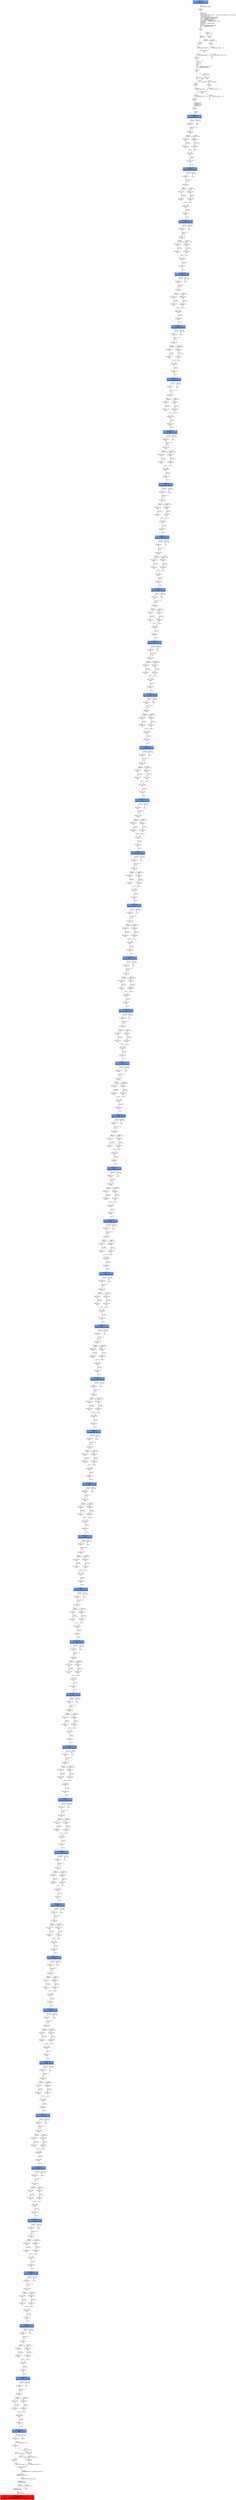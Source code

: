 digraph ARG {
node [style="filled" shape="box" color="white"]
0 [fillcolor="cornflowerblue" label="0 @ N20\nmain entry\nAbstractionState: ABS0: true\n" id="0"]
44 [label="44 @ N61\nmain\n" id="44"]
45 [label="45 @ N24\nmain\n" id="45"]
50 [label="50 @ N26\nmain\n" id="50"]
53 [label="53 @ N28\nmain\n" id="53"]
54 [label="54 @ N29\nmain\n" id="54"]
56 [label="56 @ N35\nmain\n" id="56"]
61 [label="61 @ N38\nmain\n" id="61"]
64 [label="64 @ N39\nmain\n" id="64"]
65 [label="65 @ N40\nmain\n" id="65"]
67 [label="67 @ N43\nmain\n" id="67"]
29285 [fillcolor="cornflowerblue" label="29285 @ N44\nmain\nAbstractionState: ABS1983\n" id="29285"]
29286 [label="29286 @ N45\nmain\n" id="29286"]
29305 [label="29305 @ N48\nmain\n" id="29305"]
29307 [label="29307 @ N50\nmain\n" id="29307"]
29308 [label="29308 @ N52\nmain\n" id="29308"]
29312 [label="29312 @ N49\nmain\n" id="29312"]
29313 [label="29313 @ N54\nmain\n" id="29313"]
29315 [fillcolor="cornflowerblue" label="29315 @ N44\nmain\nAbstractionState: ABS1985\n" id="29315"]
29316 [label="29316 @ N45\nmain\n" id="29316"]
29335 [label="29335 @ N48\nmain\n" id="29335"]
29337 [label="29337 @ N50\nmain\n" id="29337"]
29338 [label="29338 @ N52\nmain\n" id="29338"]
29342 [label="29342 @ N49\nmain\n" id="29342"]
29343 [label="29343 @ N54\nmain\n" id="29343"]
29345 [fillcolor="cornflowerblue" label="29345 @ N44\nmain\nAbstractionState: ABS1987\n" id="29345"]
29346 [label="29346 @ N45\nmain\n" id="29346"]
29365 [label="29365 @ N48\nmain\n" id="29365"]
29367 [label="29367 @ N50\nmain\n" id="29367"]
29368 [label="29368 @ N52\nmain\n" id="29368"]
29372 [label="29372 @ N49\nmain\n" id="29372"]
29373 [label="29373 @ N54\nmain\n" id="29373"]
29375 [fillcolor="cornflowerblue" label="29375 @ N44\nmain\nAbstractionState: ABS1989\n" id="29375"]
29376 [label="29376 @ N45\nmain\n" id="29376"]
29395 [label="29395 @ N48\nmain\n" id="29395"]
29397 [label="29397 @ N50\nmain\n" id="29397"]
29398 [label="29398 @ N52\nmain\n" id="29398"]
29402 [label="29402 @ N49\nmain\n" id="29402"]
29403 [label="29403 @ N54\nmain\n" id="29403"]
29405 [fillcolor="cornflowerblue" label="29405 @ N44\nmain\nAbstractionState: ABS1991\n" id="29405"]
29406 [label="29406 @ N45\nmain\n" id="29406"]
29425 [label="29425 @ N48\nmain\n" id="29425"]
29427 [label="29427 @ N50\nmain\n" id="29427"]
29428 [label="29428 @ N52\nmain\n" id="29428"]
29432 [label="29432 @ N49\nmain\n" id="29432"]
29433 [label="29433 @ N54\nmain\n" id="29433"]
29435 [fillcolor="cornflowerblue" label="29435 @ N44\nmain\nAbstractionState: ABS1993\n" id="29435"]
29436 [label="29436 @ N45\nmain\n" id="29436"]
29455 [label="29455 @ N48\nmain\n" id="29455"]
29457 [label="29457 @ N50\nmain\n" id="29457"]
29458 [label="29458 @ N52\nmain\n" id="29458"]
29462 [label="29462 @ N49\nmain\n" id="29462"]
29463 [label="29463 @ N54\nmain\n" id="29463"]
29465 [fillcolor="cornflowerblue" label="29465 @ N44\nmain\nAbstractionState: ABS1995\n" id="29465"]
29466 [label="29466 @ N45\nmain\n" id="29466"]
29485 [label="29485 @ N48\nmain\n" id="29485"]
29487 [label="29487 @ N50\nmain\n" id="29487"]
29488 [label="29488 @ N52\nmain\n" id="29488"]
29492 [label="29492 @ N49\nmain\n" id="29492"]
29493 [label="29493 @ N54\nmain\n" id="29493"]
29495 [fillcolor="cornflowerblue" label="29495 @ N44\nmain\nAbstractionState: ABS1997\n" id="29495"]
29496 [label="29496 @ N45\nmain\n" id="29496"]
29515 [label="29515 @ N48\nmain\n" id="29515"]
29517 [label="29517 @ N50\nmain\n" id="29517"]
29518 [label="29518 @ N52\nmain\n" id="29518"]
29522 [label="29522 @ N49\nmain\n" id="29522"]
29523 [label="29523 @ N54\nmain\n" id="29523"]
29525 [fillcolor="cornflowerblue" label="29525 @ N44\nmain\nAbstractionState: ABS1999\n" id="29525"]
29526 [label="29526 @ N45\nmain\n" id="29526"]
29545 [label="29545 @ N48\nmain\n" id="29545"]
29547 [label="29547 @ N50\nmain\n" id="29547"]
29548 [label="29548 @ N52\nmain\n" id="29548"]
29552 [label="29552 @ N49\nmain\n" id="29552"]
29553 [label="29553 @ N54\nmain\n" id="29553"]
29555 [fillcolor="cornflowerblue" label="29555 @ N44\nmain\nAbstractionState: ABS2001\n" id="29555"]
29556 [label="29556 @ N45\nmain\n" id="29556"]
29575 [label="29575 @ N48\nmain\n" id="29575"]
29577 [label="29577 @ N50\nmain\n" id="29577"]
29578 [label="29578 @ N52\nmain\n" id="29578"]
29582 [label="29582 @ N49\nmain\n" id="29582"]
29583 [label="29583 @ N54\nmain\n" id="29583"]
29585 [fillcolor="cornflowerblue" label="29585 @ N44\nmain\nAbstractionState: ABS2003\n" id="29585"]
29586 [label="29586 @ N45\nmain\n" id="29586"]
29605 [label="29605 @ N48\nmain\n" id="29605"]
29607 [label="29607 @ N50\nmain\n" id="29607"]
29608 [label="29608 @ N52\nmain\n" id="29608"]
29612 [label="29612 @ N49\nmain\n" id="29612"]
29613 [label="29613 @ N54\nmain\n" id="29613"]
29615 [fillcolor="cornflowerblue" label="29615 @ N44\nmain\nAbstractionState: ABS2005\n" id="29615"]
29616 [label="29616 @ N45\nmain\n" id="29616"]
29635 [label="29635 @ N48\nmain\n" id="29635"]
29637 [label="29637 @ N50\nmain\n" id="29637"]
29638 [label="29638 @ N52\nmain\n" id="29638"]
29642 [label="29642 @ N49\nmain\n" id="29642"]
29643 [label="29643 @ N54\nmain\n" id="29643"]
29645 [fillcolor="cornflowerblue" label="29645 @ N44\nmain\nAbstractionState: ABS2007\n" id="29645"]
29646 [label="29646 @ N45\nmain\n" id="29646"]
29665 [label="29665 @ N48\nmain\n" id="29665"]
29667 [label="29667 @ N50\nmain\n" id="29667"]
29668 [label="29668 @ N52\nmain\n" id="29668"]
29672 [label="29672 @ N49\nmain\n" id="29672"]
29673 [label="29673 @ N54\nmain\n" id="29673"]
29675 [fillcolor="cornflowerblue" label="29675 @ N44\nmain\nAbstractionState: ABS2009\n" id="29675"]
29676 [label="29676 @ N45\nmain\n" id="29676"]
29695 [label="29695 @ N48\nmain\n" id="29695"]
29697 [label="29697 @ N50\nmain\n" id="29697"]
29698 [label="29698 @ N52\nmain\n" id="29698"]
29702 [label="29702 @ N49\nmain\n" id="29702"]
29703 [label="29703 @ N54\nmain\n" id="29703"]
29705 [fillcolor="cornflowerblue" label="29705 @ N44\nmain\nAbstractionState: ABS2011\n" id="29705"]
29706 [label="29706 @ N45\nmain\n" id="29706"]
29725 [label="29725 @ N48\nmain\n" id="29725"]
29727 [label="29727 @ N50\nmain\n" id="29727"]
29728 [label="29728 @ N52\nmain\n" id="29728"]
29732 [label="29732 @ N49\nmain\n" id="29732"]
29733 [label="29733 @ N54\nmain\n" id="29733"]
29735 [fillcolor="cornflowerblue" label="29735 @ N44\nmain\nAbstractionState: ABS2013\n" id="29735"]
29736 [label="29736 @ N45\nmain\n" id="29736"]
29755 [label="29755 @ N48\nmain\n" id="29755"]
29757 [label="29757 @ N50\nmain\n" id="29757"]
29758 [label="29758 @ N52\nmain\n" id="29758"]
29762 [label="29762 @ N49\nmain\n" id="29762"]
29763 [label="29763 @ N54\nmain\n" id="29763"]
29765 [fillcolor="cornflowerblue" label="29765 @ N44\nmain\nAbstractionState: ABS2015\n" id="29765"]
29766 [label="29766 @ N45\nmain\n" id="29766"]
29785 [label="29785 @ N48\nmain\n" id="29785"]
29787 [label="29787 @ N50\nmain\n" id="29787"]
29788 [label="29788 @ N52\nmain\n" id="29788"]
29792 [label="29792 @ N49\nmain\n" id="29792"]
29793 [label="29793 @ N54\nmain\n" id="29793"]
29795 [fillcolor="cornflowerblue" label="29795 @ N44\nmain\nAbstractionState: ABS2017\n" id="29795"]
29796 [label="29796 @ N45\nmain\n" id="29796"]
29815 [label="29815 @ N48\nmain\n" id="29815"]
29817 [label="29817 @ N50\nmain\n" id="29817"]
29818 [label="29818 @ N52\nmain\n" id="29818"]
29822 [label="29822 @ N49\nmain\n" id="29822"]
29823 [label="29823 @ N54\nmain\n" id="29823"]
29825 [fillcolor="cornflowerblue" label="29825 @ N44\nmain\nAbstractionState: ABS2019\n" id="29825"]
29826 [label="29826 @ N45\nmain\n" id="29826"]
29845 [label="29845 @ N48\nmain\n" id="29845"]
29847 [label="29847 @ N50\nmain\n" id="29847"]
29848 [label="29848 @ N52\nmain\n" id="29848"]
29852 [label="29852 @ N49\nmain\n" id="29852"]
29853 [label="29853 @ N54\nmain\n" id="29853"]
29855 [fillcolor="cornflowerblue" label="29855 @ N44\nmain\nAbstractionState: ABS2021\n" id="29855"]
29856 [label="29856 @ N45\nmain\n" id="29856"]
29875 [label="29875 @ N48\nmain\n" id="29875"]
29877 [label="29877 @ N50\nmain\n" id="29877"]
29878 [label="29878 @ N52\nmain\n" id="29878"]
29882 [label="29882 @ N49\nmain\n" id="29882"]
29883 [label="29883 @ N54\nmain\n" id="29883"]
29885 [fillcolor="cornflowerblue" label="29885 @ N44\nmain\nAbstractionState: ABS2023\n" id="29885"]
29886 [label="29886 @ N45\nmain\n" id="29886"]
29905 [label="29905 @ N48\nmain\n" id="29905"]
29907 [label="29907 @ N50\nmain\n" id="29907"]
29908 [label="29908 @ N52\nmain\n" id="29908"]
29912 [label="29912 @ N49\nmain\n" id="29912"]
29913 [label="29913 @ N54\nmain\n" id="29913"]
29915 [fillcolor="cornflowerblue" label="29915 @ N44\nmain\nAbstractionState: ABS2025\n" id="29915"]
29916 [label="29916 @ N45\nmain\n" id="29916"]
29935 [label="29935 @ N48\nmain\n" id="29935"]
29937 [label="29937 @ N50\nmain\n" id="29937"]
29938 [label="29938 @ N52\nmain\n" id="29938"]
29942 [label="29942 @ N49\nmain\n" id="29942"]
29943 [label="29943 @ N54\nmain\n" id="29943"]
29945 [fillcolor="cornflowerblue" label="29945 @ N44\nmain\nAbstractionState: ABS2027\n" id="29945"]
29946 [label="29946 @ N45\nmain\n" id="29946"]
29965 [label="29965 @ N48\nmain\n" id="29965"]
29967 [label="29967 @ N50\nmain\n" id="29967"]
29968 [label="29968 @ N52\nmain\n" id="29968"]
29972 [label="29972 @ N49\nmain\n" id="29972"]
29973 [label="29973 @ N54\nmain\n" id="29973"]
29975 [fillcolor="cornflowerblue" label="29975 @ N44\nmain\nAbstractionState: ABS2029\n" id="29975"]
29976 [label="29976 @ N45\nmain\n" id="29976"]
29995 [label="29995 @ N48\nmain\n" id="29995"]
29997 [label="29997 @ N50\nmain\n" id="29997"]
29998 [label="29998 @ N52\nmain\n" id="29998"]
30002 [label="30002 @ N49\nmain\n" id="30002"]
30003 [label="30003 @ N54\nmain\n" id="30003"]
30005 [fillcolor="cornflowerblue" label="30005 @ N44\nmain\nAbstractionState: ABS2031\n" id="30005"]
30006 [label="30006 @ N45\nmain\n" id="30006"]
30025 [label="30025 @ N48\nmain\n" id="30025"]
30027 [label="30027 @ N50\nmain\n" id="30027"]
30028 [label="30028 @ N52\nmain\n" id="30028"]
30032 [label="30032 @ N49\nmain\n" id="30032"]
30033 [label="30033 @ N54\nmain\n" id="30033"]
30035 [fillcolor="cornflowerblue" label="30035 @ N44\nmain\nAbstractionState: ABS2033\n" id="30035"]
30036 [label="30036 @ N45\nmain\n" id="30036"]
30055 [label="30055 @ N48\nmain\n" id="30055"]
30057 [label="30057 @ N50\nmain\n" id="30057"]
30058 [label="30058 @ N52\nmain\n" id="30058"]
30062 [label="30062 @ N49\nmain\n" id="30062"]
30063 [label="30063 @ N54\nmain\n" id="30063"]
30065 [fillcolor="cornflowerblue" label="30065 @ N44\nmain\nAbstractionState: ABS2035\n" id="30065"]
30066 [label="30066 @ N45\nmain\n" id="30066"]
30085 [label="30085 @ N48\nmain\n" id="30085"]
30087 [label="30087 @ N50\nmain\n" id="30087"]
30088 [label="30088 @ N52\nmain\n" id="30088"]
30092 [label="30092 @ N49\nmain\n" id="30092"]
30093 [label="30093 @ N54\nmain\n" id="30093"]
30095 [fillcolor="cornflowerblue" label="30095 @ N44\nmain\nAbstractionState: ABS2037\n" id="30095"]
30096 [label="30096 @ N45\nmain\n" id="30096"]
30115 [label="30115 @ N48\nmain\n" id="30115"]
30117 [label="30117 @ N50\nmain\n" id="30117"]
30118 [label="30118 @ N52\nmain\n" id="30118"]
30122 [label="30122 @ N49\nmain\n" id="30122"]
30123 [label="30123 @ N54\nmain\n" id="30123"]
30125 [fillcolor="cornflowerblue" label="30125 @ N44\nmain\nAbstractionState: ABS2039\n" id="30125"]
30126 [label="30126 @ N45\nmain\n" id="30126"]
30145 [label="30145 @ N48\nmain\n" id="30145"]
30147 [label="30147 @ N50\nmain\n" id="30147"]
30148 [label="30148 @ N52\nmain\n" id="30148"]
30152 [label="30152 @ N49\nmain\n" id="30152"]
30153 [label="30153 @ N54\nmain\n" id="30153"]
30155 [fillcolor="cornflowerblue" label="30155 @ N44\nmain\nAbstractionState: ABS2041\n" id="30155"]
30156 [label="30156 @ N45\nmain\n" id="30156"]
30175 [label="30175 @ N48\nmain\n" id="30175"]
30177 [label="30177 @ N50\nmain\n" id="30177"]
30178 [label="30178 @ N52\nmain\n" id="30178"]
30182 [label="30182 @ N49\nmain\n" id="30182"]
30183 [label="30183 @ N54\nmain\n" id="30183"]
30185 [fillcolor="cornflowerblue" label="30185 @ N44\nmain\nAbstractionState: ABS2043\n" id="30185"]
30186 [label="30186 @ N45\nmain\n" id="30186"]
30205 [label="30205 @ N48\nmain\n" id="30205"]
30207 [label="30207 @ N50\nmain\n" id="30207"]
30208 [label="30208 @ N52\nmain\n" id="30208"]
30212 [label="30212 @ N49\nmain\n" id="30212"]
30213 [label="30213 @ N54\nmain\n" id="30213"]
30215 [fillcolor="cornflowerblue" label="30215 @ N44\nmain\nAbstractionState: ABS2045\n" id="30215"]
30216 [label="30216 @ N45\nmain\n" id="30216"]
30235 [label="30235 @ N48\nmain\n" id="30235"]
30237 [label="30237 @ N50\nmain\n" id="30237"]
30238 [label="30238 @ N52\nmain\n" id="30238"]
30242 [label="30242 @ N49\nmain\n" id="30242"]
30243 [label="30243 @ N54\nmain\n" id="30243"]
30245 [fillcolor="cornflowerblue" label="30245 @ N44\nmain\nAbstractionState: ABS2047\n" id="30245"]
30246 [label="30246 @ N45\nmain\n" id="30246"]
30265 [label="30265 @ N48\nmain\n" id="30265"]
30267 [label="30267 @ N50\nmain\n" id="30267"]
30268 [label="30268 @ N52\nmain\n" id="30268"]
30272 [label="30272 @ N49\nmain\n" id="30272"]
30273 [label="30273 @ N54\nmain\n" id="30273"]
30275 [fillcolor="cornflowerblue" label="30275 @ N44\nmain\nAbstractionState: ABS2049\n" id="30275"]
30276 [label="30276 @ N45\nmain\n" id="30276"]
30295 [label="30295 @ N48\nmain\n" id="30295"]
30297 [label="30297 @ N50\nmain\n" id="30297"]
30298 [label="30298 @ N52\nmain\n" id="30298"]
30302 [label="30302 @ N49\nmain\n" id="30302"]
30303 [label="30303 @ N54\nmain\n" id="30303"]
30305 [fillcolor="cornflowerblue" label="30305 @ N44\nmain\nAbstractionState: ABS2051\n" id="30305"]
30306 [label="30306 @ N45\nmain\n" id="30306"]
30325 [label="30325 @ N48\nmain\n" id="30325"]
30327 [label="30327 @ N50\nmain\n" id="30327"]
30328 [label="30328 @ N52\nmain\n" id="30328"]
30332 [label="30332 @ N49\nmain\n" id="30332"]
30333 [label="30333 @ N54\nmain\n" id="30333"]
30335 [fillcolor="cornflowerblue" label="30335 @ N44\nmain\nAbstractionState: ABS2053\n" id="30335"]
30336 [label="30336 @ N45\nmain\n" id="30336"]
30355 [label="30355 @ N48\nmain\n" id="30355"]
30357 [label="30357 @ N50\nmain\n" id="30357"]
30358 [label="30358 @ N52\nmain\n" id="30358"]
30362 [label="30362 @ N49\nmain\n" id="30362"]
30363 [label="30363 @ N54\nmain\n" id="30363"]
30365 [fillcolor="cornflowerblue" label="30365 @ N44\nmain\nAbstractionState: ABS2055\n" id="30365"]
30366 [label="30366 @ N45\nmain\n" id="30366"]
30385 [label="30385 @ N48\nmain\n" id="30385"]
30387 [label="30387 @ N50\nmain\n" id="30387"]
30388 [label="30388 @ N52\nmain\n" id="30388"]
30392 [label="30392 @ N49\nmain\n" id="30392"]
30393 [label="30393 @ N54\nmain\n" id="30393"]
30395 [fillcolor="cornflowerblue" label="30395 @ N44\nmain\nAbstractionState: ABS2057\n" id="30395"]
30396 [label="30396 @ N45\nmain\n" id="30396"]
30415 [label="30415 @ N48\nmain\n" id="30415"]
30417 [label="30417 @ N50\nmain\n" id="30417"]
30418 [label="30418 @ N52\nmain\n" id="30418"]
30422 [label="30422 @ N49\nmain\n" id="30422"]
30423 [label="30423 @ N54\nmain\n" id="30423"]
30425 [fillcolor="cornflowerblue" label="30425 @ N44\nmain\nAbstractionState: ABS2059\n" id="30425"]
30426 [label="30426 @ N45\nmain\n" id="30426"]
30445 [label="30445 @ N48\nmain\n" id="30445"]
30447 [label="30447 @ N50\nmain\n" id="30447"]
30448 [label="30448 @ N52\nmain\n" id="30448"]
30452 [label="30452 @ N49\nmain\n" id="30452"]
30453 [label="30453 @ N54\nmain\n" id="30453"]
30455 [fillcolor="cornflowerblue" label="30455 @ N44\nmain\nAbstractionState: ABS2061\n" id="30455"]
30456 [label="30456 @ N45\nmain\n" id="30456"]
30475 [label="30475 @ N48\nmain\n" id="30475"]
30477 [label="30477 @ N50\nmain\n" id="30477"]
30478 [label="30478 @ N52\nmain\n" id="30478"]
30482 [label="30482 @ N49\nmain\n" id="30482"]
30483 [label="30483 @ N54\nmain\n" id="30483"]
30485 [fillcolor="cornflowerblue" label="30485 @ N44\nmain\nAbstractionState: ABS2063\n" id="30485"]
30486 [label="30486 @ N45\nmain\n" id="30486"]
30505 [label="30505 @ N48\nmain\n" id="30505"]
30507 [label="30507 @ N50\nmain\n" id="30507"]
30508 [label="30508 @ N52\nmain\n" id="30508"]
30512 [label="30512 @ N49\nmain\n" id="30512"]
30513 [label="30513 @ N54\nmain\n" id="30513"]
30515 [fillcolor="cornflowerblue" label="30515 @ N44\nmain\nAbstractionState: ABS2065\n" id="30515"]
30516 [label="30516 @ N45\nmain\n" id="30516"]
30535 [label="30535 @ N48\nmain\n" id="30535"]
30537 [label="30537 @ N50\nmain\n" id="30537"]
30538 [label="30538 @ N52\nmain\n" id="30538"]
30542 [label="30542 @ N49\nmain\n" id="30542"]
30543 [label="30543 @ N54\nmain\n" id="30543"]
30545 [fillcolor="cornflowerblue" label="30545 @ N44\nmain\nAbstractionState: ABS2067\n" id="30545"]
30546 [label="30546 @ N45\nmain\n" id="30546"]
30565 [label="30565 @ N48\nmain\n" id="30565"]
30567 [label="30567 @ N50\nmain\n" id="30567"]
30568 [label="30568 @ N52\nmain\n" id="30568"]
30572 [label="30572 @ N49\nmain\n" id="30572"]
30573 [label="30573 @ N54\nmain\n" id="30573"]
30575 [fillcolor="cornflowerblue" label="30575 @ N44\nmain\nAbstractionState: ABS2069\n" id="30575"]
30576 [label="30576 @ N45\nmain\n" id="30576"]
30595 [label="30595 @ N48\nmain\n" id="30595"]
30597 [label="30597 @ N50\nmain\n" id="30597"]
30598 [label="30598 @ N52\nmain\n" id="30598"]
30602 [label="30602 @ N49\nmain\n" id="30602"]
30603 [label="30603 @ N54\nmain\n" id="30603"]
30605 [fillcolor="cornflowerblue" label="30605 @ N44\nmain\nAbstractionState: ABS2071\n" id="30605"]
30607 [label="30607 @ N46\nmain\n" id="30607"]
30608 [label="30608 @ N55\nmain\n" id="30608"]
30613 [label="30613 @ N58\nmain\n" id="30613"]
30616 [label="30616 @ N59\nmain\n" id="30616"]
30617 [label="30617 @ N11\n__VERIFIER_assert entry\n" id="30617"]
30618 [label="30618 @ N12\n__VERIFIER_assert\n" id="30618"]
30619 [label="30619 @ N14\n__VERIFIER_assert\n" id="30619"]
30622 [fillcolor="red" label="30622 @ N15\n__VERIFIER_assert\nAbstractionState: ABS2072\n AutomatonState: ErrorLabelAutomaton: _predefinedState_ERROR\n" id="30622"]
30609 [label="30609 @ N56\nmain\n" id="30609"]
30611 [label="30611 @ N57\nmain\n" id="30611"]
30596 [label="30596 @ N51\nmain\n" id="30596"]
30600 [label="30600 @ N53\nmain\n" id="30600"]
30566 [label="30566 @ N51\nmain\n" id="30566"]
30570 [label="30570 @ N53\nmain\n" id="30570"]
30536 [label="30536 @ N51\nmain\n" id="30536"]
30540 [label="30540 @ N53\nmain\n" id="30540"]
30506 [label="30506 @ N51\nmain\n" id="30506"]
30510 [label="30510 @ N53\nmain\n" id="30510"]
30476 [label="30476 @ N51\nmain\n" id="30476"]
30480 [label="30480 @ N53\nmain\n" id="30480"]
30446 [label="30446 @ N51\nmain\n" id="30446"]
30450 [label="30450 @ N53\nmain\n" id="30450"]
30416 [label="30416 @ N51\nmain\n" id="30416"]
30420 [label="30420 @ N53\nmain\n" id="30420"]
30386 [label="30386 @ N51\nmain\n" id="30386"]
30390 [label="30390 @ N53\nmain\n" id="30390"]
30356 [label="30356 @ N51\nmain\n" id="30356"]
30360 [label="30360 @ N53\nmain\n" id="30360"]
30326 [label="30326 @ N51\nmain\n" id="30326"]
30330 [label="30330 @ N53\nmain\n" id="30330"]
30296 [label="30296 @ N51\nmain\n" id="30296"]
30300 [label="30300 @ N53\nmain\n" id="30300"]
30266 [label="30266 @ N51\nmain\n" id="30266"]
30270 [label="30270 @ N53\nmain\n" id="30270"]
30236 [label="30236 @ N51\nmain\n" id="30236"]
30240 [label="30240 @ N53\nmain\n" id="30240"]
30206 [label="30206 @ N51\nmain\n" id="30206"]
30210 [label="30210 @ N53\nmain\n" id="30210"]
30176 [label="30176 @ N51\nmain\n" id="30176"]
30180 [label="30180 @ N53\nmain\n" id="30180"]
30146 [label="30146 @ N51\nmain\n" id="30146"]
30150 [label="30150 @ N53\nmain\n" id="30150"]
30116 [label="30116 @ N51\nmain\n" id="30116"]
30120 [label="30120 @ N53\nmain\n" id="30120"]
30086 [label="30086 @ N51\nmain\n" id="30086"]
30090 [label="30090 @ N53\nmain\n" id="30090"]
30056 [label="30056 @ N51\nmain\n" id="30056"]
30060 [label="30060 @ N53\nmain\n" id="30060"]
30026 [label="30026 @ N51\nmain\n" id="30026"]
30030 [label="30030 @ N53\nmain\n" id="30030"]
29996 [label="29996 @ N51\nmain\n" id="29996"]
30000 [label="30000 @ N53\nmain\n" id="30000"]
29966 [label="29966 @ N51\nmain\n" id="29966"]
29970 [label="29970 @ N53\nmain\n" id="29970"]
29936 [label="29936 @ N51\nmain\n" id="29936"]
29940 [label="29940 @ N53\nmain\n" id="29940"]
29906 [label="29906 @ N51\nmain\n" id="29906"]
29910 [label="29910 @ N53\nmain\n" id="29910"]
29876 [label="29876 @ N51\nmain\n" id="29876"]
29880 [label="29880 @ N53\nmain\n" id="29880"]
29846 [label="29846 @ N51\nmain\n" id="29846"]
29850 [label="29850 @ N53\nmain\n" id="29850"]
29816 [label="29816 @ N51\nmain\n" id="29816"]
29820 [label="29820 @ N53\nmain\n" id="29820"]
29786 [label="29786 @ N51\nmain\n" id="29786"]
29790 [label="29790 @ N53\nmain\n" id="29790"]
29756 [label="29756 @ N51\nmain\n" id="29756"]
29760 [label="29760 @ N53\nmain\n" id="29760"]
29726 [label="29726 @ N51\nmain\n" id="29726"]
29730 [label="29730 @ N53\nmain\n" id="29730"]
29696 [label="29696 @ N51\nmain\n" id="29696"]
29700 [label="29700 @ N53\nmain\n" id="29700"]
29666 [label="29666 @ N51\nmain\n" id="29666"]
29670 [label="29670 @ N53\nmain\n" id="29670"]
29636 [label="29636 @ N51\nmain\n" id="29636"]
29640 [label="29640 @ N53\nmain\n" id="29640"]
29606 [label="29606 @ N51\nmain\n" id="29606"]
29610 [label="29610 @ N53\nmain\n" id="29610"]
29576 [label="29576 @ N51\nmain\n" id="29576"]
29580 [label="29580 @ N53\nmain\n" id="29580"]
29546 [label="29546 @ N51\nmain\n" id="29546"]
29550 [label="29550 @ N53\nmain\n" id="29550"]
29516 [label="29516 @ N51\nmain\n" id="29516"]
29520 [label="29520 @ N53\nmain\n" id="29520"]
29486 [label="29486 @ N51\nmain\n" id="29486"]
29490 [label="29490 @ N53\nmain\n" id="29490"]
29456 [label="29456 @ N51\nmain\n" id="29456"]
29460 [label="29460 @ N53\nmain\n" id="29460"]
29426 [label="29426 @ N51\nmain\n" id="29426"]
29430 [label="29430 @ N53\nmain\n" id="29430"]
29396 [label="29396 @ N51\nmain\n" id="29396"]
29400 [label="29400 @ N53\nmain\n" id="29400"]
29366 [label="29366 @ N51\nmain\n" id="29366"]
29370 [label="29370 @ N53\nmain\n" id="29370"]
29336 [label="29336 @ N51\nmain\n" id="29336"]
29340 [label="29340 @ N53\nmain\n" id="29340"]
29306 [label="29306 @ N51\nmain\n" id="29306"]
29310 [label="29310 @ N53\nmain\n" id="29310"]
57 [label="57 @ N36\nmain\n" id="57"]
59 [label="59 @ N37\nmain\n" id="59"]
47 [label="47 @ N25\nmain\n" id="47"]
49 [label="49 @ N27\nmain\n" id="49"]
0 -> 44 [color="red" label="Line 0: \lINIT GLOBAL VARS\l" id="0 -> 44"]
44 -> 45 [color="red" label="Lines 7 - 26: \lvoid abort();\lvoid __assert_fail(const char *, const char *, unsigned int, const char *);\lvoid reach_error();\lvoid assume_abort_if_not(int cond);\lvoid __VERIFIER_assert(int cond);\lvoid __VERIFIER_assume(int);\lint __VERIFIER_nondet_int();\lunsigned int __VERIFIER_nondet_uint();\lint main();\lFunction start dummy edge\lint flag;\lflag = __VERIFIER_nondet_int();\lint __CPAchecker_TMP_0;\l" id="44 -> 45"]
45 -> 47 [color="red" label="Line 26: \l[!(flag == 0)]\l" id="45 -> 47"]
45 -> 50 [label="Line 26: \l[flag == 0]\l" id="45 -> 50"]
50 -> 53 [label="Line 0: \l__CPAchecker_TMP_0 = 1;\l" id="50 -> 53"]
53 -> 54 [color="red" label="Line 26: \l[__CPAchecker_TMP_0 != 0]\l" id="53 -> 54"]
53 -> 55 [label="Line 26: \l[!(__CPAchecker_TMP_0 != 0)]\l" id="53 -> 55"]
54 -> 56 [color="red" label="Lines 27 - 31: \lint i = 0;\lint x = 0;\lint y = 0;\lint n;\ln = __VERIFIER_nondet_int();\lint __CPAchecker_TMP_1;\l" id="54 -> 56"]
56 -> 57 [label="Line 31: \l[n >= 1000]\l" id="56 -> 57"]
56 -> 61 [color="red" label="Line 31: \l[!(n >= 1000)]\l" id="56 -> 61"]
61 -> 64 [color="red" label="Line 0: \l__CPAchecker_TMP_1 = 0;\l" id="61 -> 64"]
64 -> 65 [color="red" label="Line 31: \l[__CPAchecker_TMP_1 != 0]\l" id="64 -> 65"]
64 -> 66 [label="Line 31: \l[!(__CPAchecker_TMP_1 != 0)]\l" id="64 -> 66"]
65 -> 67 [color="red" label="Lines 33 - 33: \lunsigned int a;\lunsigned int b;\lunsigned int r;\l" id="65 -> 67"]
67 -> 29285 [color="red" label="Line 35: \lwhile\l" id="67 -> 29285"]
29285 -> 29286 [color="red" label="Line 35: \l[i < n]\l" id="29285 -> 29286"]
29285 -> 29287 [label="Line 35: \l[!(i < n)]\l" id="29285 -> 29287"]
29286 -> 29305 [color="red" label="Lines 36 - 37: \lx = x;\ly = y;\l" id="29286 -> 29305"]
29305 -> 29306 [label="Line 38: \l[flag == 0]\l" id="29305 -> 29306"]
29305 -> 29307 [color="red" label="Line 38: \l[!(flag == 0)]\l" id="29305 -> 29307"]
29307 -> 29308 [color="red" label="Line 39: \lx = x + 3;\l" id="29307 -> 29308"]
29308 -> 29312 [color="red" label="Line 0: \l\l" id="29308 -> 29312"]
29312 -> 29313 [color="red" label="Line 43: \li = i + 1;\l" id="29312 -> 29313"]
29313 -> 29315 [color="red" label="Line 0: \l\l" id="29313 -> 29315"]
29315 -> 29316 [color="red" label="Line 35: \l[i < n]\l" id="29315 -> 29316"]
29315 -> 29317 [label="Line 35: \l[!(i < n)]\l" id="29315 -> 29317"]
29316 -> 29335 [color="red" label="Lines 36 - 37: \lx = x;\ly = y;\l" id="29316 -> 29335"]
29335 -> 29336 [label="Line 38: \l[flag == 0]\l" id="29335 -> 29336"]
29335 -> 29337 [color="red" label="Line 38: \l[!(flag == 0)]\l" id="29335 -> 29337"]
29337 -> 29338 [color="red" label="Line 39: \lx = x + 3;\l" id="29337 -> 29338"]
29338 -> 29342 [color="red" label="Line 0: \l\l" id="29338 -> 29342"]
29342 -> 29343 [color="red" label="Line 43: \li = i + 1;\l" id="29342 -> 29343"]
29343 -> 29345 [color="red" label="Line 0: \l\l" id="29343 -> 29345"]
29345 -> 29346 [color="red" label="Line 35: \l[i < n]\l" id="29345 -> 29346"]
29345 -> 29347 [label="Line 35: \l[!(i < n)]\l" id="29345 -> 29347"]
29346 -> 29365 [color="red" label="Lines 36 - 37: \lx = x;\ly = y;\l" id="29346 -> 29365"]
29365 -> 29366 [label="Line 38: \l[flag == 0]\l" id="29365 -> 29366"]
29365 -> 29367 [color="red" label="Line 38: \l[!(flag == 0)]\l" id="29365 -> 29367"]
29367 -> 29368 [color="red" label="Line 39: \lx = x + 3;\l" id="29367 -> 29368"]
29368 -> 29372 [color="red" label="Line 0: \l\l" id="29368 -> 29372"]
29372 -> 29373 [color="red" label="Line 43: \li = i + 1;\l" id="29372 -> 29373"]
29373 -> 29375 [color="red" label="Line 0: \l\l" id="29373 -> 29375"]
29375 -> 29376 [color="red" label="Line 35: \l[i < n]\l" id="29375 -> 29376"]
29375 -> 29377 [label="Line 35: \l[!(i < n)]\l" id="29375 -> 29377"]
29376 -> 29395 [color="red" label="Lines 36 - 37: \lx = x;\ly = y;\l" id="29376 -> 29395"]
29395 -> 29396 [label="Line 38: \l[flag == 0]\l" id="29395 -> 29396"]
29395 -> 29397 [color="red" label="Line 38: \l[!(flag == 0)]\l" id="29395 -> 29397"]
29397 -> 29398 [color="red" label="Line 39: \lx = x + 3;\l" id="29397 -> 29398"]
29398 -> 29402 [color="red" label="Line 0: \l\l" id="29398 -> 29402"]
29402 -> 29403 [color="red" label="Line 43: \li = i + 1;\l" id="29402 -> 29403"]
29403 -> 29405 [color="red" label="Line 0: \l\l" id="29403 -> 29405"]
29405 -> 29406 [color="red" label="Line 35: \l[i < n]\l" id="29405 -> 29406"]
29405 -> 29407 [label="Line 35: \l[!(i < n)]\l" id="29405 -> 29407"]
29406 -> 29425 [color="red" label="Lines 36 - 37: \lx = x;\ly = y;\l" id="29406 -> 29425"]
29425 -> 29426 [label="Line 38: \l[flag == 0]\l" id="29425 -> 29426"]
29425 -> 29427 [color="red" label="Line 38: \l[!(flag == 0)]\l" id="29425 -> 29427"]
29427 -> 29428 [color="red" label="Line 39: \lx = x + 3;\l" id="29427 -> 29428"]
29428 -> 29432 [color="red" label="Line 0: \l\l" id="29428 -> 29432"]
29432 -> 29433 [color="red" label="Line 43: \li = i + 1;\l" id="29432 -> 29433"]
29433 -> 29435 [color="red" label="Line 0: \l\l" id="29433 -> 29435"]
29435 -> 29436 [color="red" label="Line 35: \l[i < n]\l" id="29435 -> 29436"]
29435 -> 29437 [label="Line 35: \l[!(i < n)]\l" id="29435 -> 29437"]
29436 -> 29455 [color="red" label="Lines 36 - 37: \lx = x;\ly = y;\l" id="29436 -> 29455"]
29455 -> 29456 [label="Line 38: \l[flag == 0]\l" id="29455 -> 29456"]
29455 -> 29457 [color="red" label="Line 38: \l[!(flag == 0)]\l" id="29455 -> 29457"]
29457 -> 29458 [color="red" label="Line 39: \lx = x + 3;\l" id="29457 -> 29458"]
29458 -> 29462 [color="red" label="Line 0: \l\l" id="29458 -> 29462"]
29462 -> 29463 [color="red" label="Line 43: \li = i + 1;\l" id="29462 -> 29463"]
29463 -> 29465 [color="red" label="Line 0: \l\l" id="29463 -> 29465"]
29465 -> 29466 [color="red" label="Line 35: \l[i < n]\l" id="29465 -> 29466"]
29465 -> 29467 [label="Line 35: \l[!(i < n)]\l" id="29465 -> 29467"]
29466 -> 29485 [color="red" label="Lines 36 - 37: \lx = x;\ly = y;\l" id="29466 -> 29485"]
29485 -> 29486 [label="Line 38: \l[flag == 0]\l" id="29485 -> 29486"]
29485 -> 29487 [color="red" label="Line 38: \l[!(flag == 0)]\l" id="29485 -> 29487"]
29487 -> 29488 [color="red" label="Line 39: \lx = x + 3;\l" id="29487 -> 29488"]
29488 -> 29492 [color="red" label="Line 0: \l\l" id="29488 -> 29492"]
29492 -> 29493 [color="red" label="Line 43: \li = i + 1;\l" id="29492 -> 29493"]
29493 -> 29495 [color="red" label="Line 0: \l\l" id="29493 -> 29495"]
29495 -> 29496 [color="red" label="Line 35: \l[i < n]\l" id="29495 -> 29496"]
29495 -> 29497 [label="Line 35: \l[!(i < n)]\l" id="29495 -> 29497"]
29496 -> 29515 [color="red" label="Lines 36 - 37: \lx = x;\ly = y;\l" id="29496 -> 29515"]
29515 -> 29516 [label="Line 38: \l[flag == 0]\l" id="29515 -> 29516"]
29515 -> 29517 [color="red" label="Line 38: \l[!(flag == 0)]\l" id="29515 -> 29517"]
29517 -> 29518 [color="red" label="Line 39: \lx = x + 3;\l" id="29517 -> 29518"]
29518 -> 29522 [color="red" label="Line 0: \l\l" id="29518 -> 29522"]
29522 -> 29523 [color="red" label="Line 43: \li = i + 1;\l" id="29522 -> 29523"]
29523 -> 29525 [color="red" label="Line 0: \l\l" id="29523 -> 29525"]
29525 -> 29526 [color="red" label="Line 35: \l[i < n]\l" id="29525 -> 29526"]
29525 -> 29527 [label="Line 35: \l[!(i < n)]\l" id="29525 -> 29527"]
29526 -> 29545 [color="red" label="Lines 36 - 37: \lx = x;\ly = y;\l" id="29526 -> 29545"]
29545 -> 29546 [label="Line 38: \l[flag == 0]\l" id="29545 -> 29546"]
29545 -> 29547 [color="red" label="Line 38: \l[!(flag == 0)]\l" id="29545 -> 29547"]
29547 -> 29548 [color="red" label="Line 39: \lx = x + 3;\l" id="29547 -> 29548"]
29548 -> 29552 [color="red" label="Line 0: \l\l" id="29548 -> 29552"]
29552 -> 29553 [color="red" label="Line 43: \li = i + 1;\l" id="29552 -> 29553"]
29553 -> 29555 [color="red" label="Line 0: \l\l" id="29553 -> 29555"]
29555 -> 29556 [color="red" label="Line 35: \l[i < n]\l" id="29555 -> 29556"]
29555 -> 29557 [label="Line 35: \l[!(i < n)]\l" id="29555 -> 29557"]
29556 -> 29575 [color="red" label="Lines 36 - 37: \lx = x;\ly = y;\l" id="29556 -> 29575"]
29575 -> 29576 [label="Line 38: \l[flag == 0]\l" id="29575 -> 29576"]
29575 -> 29577 [color="red" label="Line 38: \l[!(flag == 0)]\l" id="29575 -> 29577"]
29577 -> 29578 [color="red" label="Line 39: \lx = x + 3;\l" id="29577 -> 29578"]
29578 -> 29582 [color="red" label="Line 0: \l\l" id="29578 -> 29582"]
29582 -> 29583 [color="red" label="Line 43: \li = i + 1;\l" id="29582 -> 29583"]
29583 -> 29585 [color="red" label="Line 0: \l\l" id="29583 -> 29585"]
29585 -> 29586 [color="red" label="Line 35: \l[i < n]\l" id="29585 -> 29586"]
29585 -> 29587 [label="Line 35: \l[!(i < n)]\l" id="29585 -> 29587"]
29586 -> 29605 [color="red" label="Lines 36 - 37: \lx = x;\ly = y;\l" id="29586 -> 29605"]
29605 -> 29606 [label="Line 38: \l[flag == 0]\l" id="29605 -> 29606"]
29605 -> 29607 [color="red" label="Line 38: \l[!(flag == 0)]\l" id="29605 -> 29607"]
29607 -> 29608 [color="red" label="Line 39: \lx = x + 3;\l" id="29607 -> 29608"]
29608 -> 29612 [color="red" label="Line 0: \l\l" id="29608 -> 29612"]
29612 -> 29613 [color="red" label="Line 43: \li = i + 1;\l" id="29612 -> 29613"]
29613 -> 29615 [color="red" label="Line 0: \l\l" id="29613 -> 29615"]
29615 -> 29616 [color="red" label="Line 35: \l[i < n]\l" id="29615 -> 29616"]
29615 -> 29617 [label="Line 35: \l[!(i < n)]\l" id="29615 -> 29617"]
29616 -> 29635 [color="red" label="Lines 36 - 37: \lx = x;\ly = y;\l" id="29616 -> 29635"]
29635 -> 29636 [label="Line 38: \l[flag == 0]\l" id="29635 -> 29636"]
29635 -> 29637 [color="red" label="Line 38: \l[!(flag == 0)]\l" id="29635 -> 29637"]
29637 -> 29638 [color="red" label="Line 39: \lx = x + 3;\l" id="29637 -> 29638"]
29638 -> 29642 [color="red" label="Line 0: \l\l" id="29638 -> 29642"]
29642 -> 29643 [color="red" label="Line 43: \li = i + 1;\l" id="29642 -> 29643"]
29643 -> 29645 [color="red" label="Line 0: \l\l" id="29643 -> 29645"]
29645 -> 29646 [color="red" label="Line 35: \l[i < n]\l" id="29645 -> 29646"]
29645 -> 29647 [label="Line 35: \l[!(i < n)]\l" id="29645 -> 29647"]
29646 -> 29665 [color="red" label="Lines 36 - 37: \lx = x;\ly = y;\l" id="29646 -> 29665"]
29665 -> 29666 [label="Line 38: \l[flag == 0]\l" id="29665 -> 29666"]
29665 -> 29667 [color="red" label="Line 38: \l[!(flag == 0)]\l" id="29665 -> 29667"]
29667 -> 29668 [color="red" label="Line 39: \lx = x + 3;\l" id="29667 -> 29668"]
29668 -> 29672 [color="red" label="Line 0: \l\l" id="29668 -> 29672"]
29672 -> 29673 [color="red" label="Line 43: \li = i + 1;\l" id="29672 -> 29673"]
29673 -> 29675 [color="red" label="Line 0: \l\l" id="29673 -> 29675"]
29675 -> 29676 [color="red" label="Line 35: \l[i < n]\l" id="29675 -> 29676"]
29675 -> 29677 [label="Line 35: \l[!(i < n)]\l" id="29675 -> 29677"]
29676 -> 29695 [color="red" label="Lines 36 - 37: \lx = x;\ly = y;\l" id="29676 -> 29695"]
29695 -> 29696 [label="Line 38: \l[flag == 0]\l" id="29695 -> 29696"]
29695 -> 29697 [color="red" label="Line 38: \l[!(flag == 0)]\l" id="29695 -> 29697"]
29697 -> 29698 [color="red" label="Line 39: \lx = x + 3;\l" id="29697 -> 29698"]
29698 -> 29702 [color="red" label="Line 0: \l\l" id="29698 -> 29702"]
29702 -> 29703 [color="red" label="Line 43: \li = i + 1;\l" id="29702 -> 29703"]
29703 -> 29705 [color="red" label="Line 0: \l\l" id="29703 -> 29705"]
29705 -> 29706 [color="red" label="Line 35: \l[i < n]\l" id="29705 -> 29706"]
29705 -> 29707 [label="Line 35: \l[!(i < n)]\l" id="29705 -> 29707"]
29706 -> 29725 [color="red" label="Lines 36 - 37: \lx = x;\ly = y;\l" id="29706 -> 29725"]
29725 -> 29726 [label="Line 38: \l[flag == 0]\l" id="29725 -> 29726"]
29725 -> 29727 [color="red" label="Line 38: \l[!(flag == 0)]\l" id="29725 -> 29727"]
29727 -> 29728 [color="red" label="Line 39: \lx = x + 3;\l" id="29727 -> 29728"]
29728 -> 29732 [color="red" label="Line 0: \l\l" id="29728 -> 29732"]
29732 -> 29733 [color="red" label="Line 43: \li = i + 1;\l" id="29732 -> 29733"]
29733 -> 29735 [color="red" label="Line 0: \l\l" id="29733 -> 29735"]
29735 -> 29736 [color="red" label="Line 35: \l[i < n]\l" id="29735 -> 29736"]
29735 -> 29737 [label="Line 35: \l[!(i < n)]\l" id="29735 -> 29737"]
29736 -> 29755 [color="red" label="Lines 36 - 37: \lx = x;\ly = y;\l" id="29736 -> 29755"]
29755 -> 29756 [label="Line 38: \l[flag == 0]\l" id="29755 -> 29756"]
29755 -> 29757 [color="red" label="Line 38: \l[!(flag == 0)]\l" id="29755 -> 29757"]
29757 -> 29758 [color="red" label="Line 39: \lx = x + 3;\l" id="29757 -> 29758"]
29758 -> 29762 [color="red" label="Line 0: \l\l" id="29758 -> 29762"]
29762 -> 29763 [color="red" label="Line 43: \li = i + 1;\l" id="29762 -> 29763"]
29763 -> 29765 [color="red" label="Line 0: \l\l" id="29763 -> 29765"]
29765 -> 29766 [color="red" label="Line 35: \l[i < n]\l" id="29765 -> 29766"]
29765 -> 29767 [label="Line 35: \l[!(i < n)]\l" id="29765 -> 29767"]
29766 -> 29785 [color="red" label="Lines 36 - 37: \lx = x;\ly = y;\l" id="29766 -> 29785"]
29785 -> 29786 [label="Line 38: \l[flag == 0]\l" id="29785 -> 29786"]
29785 -> 29787 [color="red" label="Line 38: \l[!(flag == 0)]\l" id="29785 -> 29787"]
29787 -> 29788 [color="red" label="Line 39: \lx = x + 3;\l" id="29787 -> 29788"]
29788 -> 29792 [color="red" label="Line 0: \l\l" id="29788 -> 29792"]
29792 -> 29793 [color="red" label="Line 43: \li = i + 1;\l" id="29792 -> 29793"]
29793 -> 29795 [color="red" label="Line 0: \l\l" id="29793 -> 29795"]
29795 -> 29796 [color="red" label="Line 35: \l[i < n]\l" id="29795 -> 29796"]
29795 -> 29797 [label="Line 35: \l[!(i < n)]\l" id="29795 -> 29797"]
29796 -> 29815 [color="red" label="Lines 36 - 37: \lx = x;\ly = y;\l" id="29796 -> 29815"]
29815 -> 29816 [label="Line 38: \l[flag == 0]\l" id="29815 -> 29816"]
29815 -> 29817 [color="red" label="Line 38: \l[!(flag == 0)]\l" id="29815 -> 29817"]
29817 -> 29818 [color="red" label="Line 39: \lx = x + 3;\l" id="29817 -> 29818"]
29818 -> 29822 [color="red" label="Line 0: \l\l" id="29818 -> 29822"]
29822 -> 29823 [color="red" label="Line 43: \li = i + 1;\l" id="29822 -> 29823"]
29823 -> 29825 [color="red" label="Line 0: \l\l" id="29823 -> 29825"]
29825 -> 29826 [color="red" label="Line 35: \l[i < n]\l" id="29825 -> 29826"]
29825 -> 29827 [label="Line 35: \l[!(i < n)]\l" id="29825 -> 29827"]
29826 -> 29845 [color="red" label="Lines 36 - 37: \lx = x;\ly = y;\l" id="29826 -> 29845"]
29845 -> 29846 [label="Line 38: \l[flag == 0]\l" id="29845 -> 29846"]
29845 -> 29847 [color="red" label="Line 38: \l[!(flag == 0)]\l" id="29845 -> 29847"]
29847 -> 29848 [color="red" label="Line 39: \lx = x + 3;\l" id="29847 -> 29848"]
29848 -> 29852 [color="red" label="Line 0: \l\l" id="29848 -> 29852"]
29852 -> 29853 [color="red" label="Line 43: \li = i + 1;\l" id="29852 -> 29853"]
29853 -> 29855 [color="red" label="Line 0: \l\l" id="29853 -> 29855"]
29855 -> 29856 [color="red" label="Line 35: \l[i < n]\l" id="29855 -> 29856"]
29855 -> 29857 [label="Line 35: \l[!(i < n)]\l" id="29855 -> 29857"]
29856 -> 29875 [color="red" label="Lines 36 - 37: \lx = x;\ly = y;\l" id="29856 -> 29875"]
29875 -> 29876 [label="Line 38: \l[flag == 0]\l" id="29875 -> 29876"]
29875 -> 29877 [color="red" label="Line 38: \l[!(flag == 0)]\l" id="29875 -> 29877"]
29877 -> 29878 [color="red" label="Line 39: \lx = x + 3;\l" id="29877 -> 29878"]
29878 -> 29882 [color="red" label="Line 0: \l\l" id="29878 -> 29882"]
29882 -> 29883 [color="red" label="Line 43: \li = i + 1;\l" id="29882 -> 29883"]
29883 -> 29885 [color="red" label="Line 0: \l\l" id="29883 -> 29885"]
29885 -> 29886 [color="red" label="Line 35: \l[i < n]\l" id="29885 -> 29886"]
29885 -> 29887 [label="Line 35: \l[!(i < n)]\l" id="29885 -> 29887"]
29886 -> 29905 [color="red" label="Lines 36 - 37: \lx = x;\ly = y;\l" id="29886 -> 29905"]
29905 -> 29906 [label="Line 38: \l[flag == 0]\l" id="29905 -> 29906"]
29905 -> 29907 [color="red" label="Line 38: \l[!(flag == 0)]\l" id="29905 -> 29907"]
29907 -> 29908 [color="red" label="Line 39: \lx = x + 3;\l" id="29907 -> 29908"]
29908 -> 29912 [color="red" label="Line 0: \l\l" id="29908 -> 29912"]
29912 -> 29913 [color="red" label="Line 43: \li = i + 1;\l" id="29912 -> 29913"]
29913 -> 29915 [color="red" label="Line 0: \l\l" id="29913 -> 29915"]
29915 -> 29916 [color="red" label="Line 35: \l[i < n]\l" id="29915 -> 29916"]
29915 -> 29917 [label="Line 35: \l[!(i < n)]\l" id="29915 -> 29917"]
29916 -> 29935 [color="red" label="Lines 36 - 37: \lx = x;\ly = y;\l" id="29916 -> 29935"]
29935 -> 29936 [label="Line 38: \l[flag == 0]\l" id="29935 -> 29936"]
29935 -> 29937 [color="red" label="Line 38: \l[!(flag == 0)]\l" id="29935 -> 29937"]
29937 -> 29938 [color="red" label="Line 39: \lx = x + 3;\l" id="29937 -> 29938"]
29938 -> 29942 [color="red" label="Line 0: \l\l" id="29938 -> 29942"]
29942 -> 29943 [color="red" label="Line 43: \li = i + 1;\l" id="29942 -> 29943"]
29943 -> 29945 [color="red" label="Line 0: \l\l" id="29943 -> 29945"]
29945 -> 29946 [color="red" label="Line 35: \l[i < n]\l" id="29945 -> 29946"]
29945 -> 29947 [label="Line 35: \l[!(i < n)]\l" id="29945 -> 29947"]
29946 -> 29965 [color="red" label="Lines 36 - 37: \lx = x;\ly = y;\l" id="29946 -> 29965"]
29965 -> 29966 [label="Line 38: \l[flag == 0]\l" id="29965 -> 29966"]
29965 -> 29967 [color="red" label="Line 38: \l[!(flag == 0)]\l" id="29965 -> 29967"]
29967 -> 29968 [color="red" label="Line 39: \lx = x + 3;\l" id="29967 -> 29968"]
29968 -> 29972 [color="red" label="Line 0: \l\l" id="29968 -> 29972"]
29972 -> 29973 [color="red" label="Line 43: \li = i + 1;\l" id="29972 -> 29973"]
29973 -> 29975 [color="red" label="Line 0: \l\l" id="29973 -> 29975"]
29975 -> 29976 [color="red" label="Line 35: \l[i < n]\l" id="29975 -> 29976"]
29975 -> 29977 [label="Line 35: \l[!(i < n)]\l" id="29975 -> 29977"]
29976 -> 29995 [color="red" label="Lines 36 - 37: \lx = x;\ly = y;\l" id="29976 -> 29995"]
29995 -> 29996 [label="Line 38: \l[flag == 0]\l" id="29995 -> 29996"]
29995 -> 29997 [color="red" label="Line 38: \l[!(flag == 0)]\l" id="29995 -> 29997"]
29997 -> 29998 [color="red" label="Line 39: \lx = x + 3;\l" id="29997 -> 29998"]
29998 -> 30002 [color="red" label="Line 0: \l\l" id="29998 -> 30002"]
30002 -> 30003 [color="red" label="Line 43: \li = i + 1;\l" id="30002 -> 30003"]
30003 -> 30005 [color="red" label="Line 0: \l\l" id="30003 -> 30005"]
30005 -> 30006 [color="red" label="Line 35: \l[i < n]\l" id="30005 -> 30006"]
30005 -> 30007 [label="Line 35: \l[!(i < n)]\l" id="30005 -> 30007"]
30006 -> 30025 [color="red" label="Lines 36 - 37: \lx = x;\ly = y;\l" id="30006 -> 30025"]
30025 -> 30026 [label="Line 38: \l[flag == 0]\l" id="30025 -> 30026"]
30025 -> 30027 [color="red" label="Line 38: \l[!(flag == 0)]\l" id="30025 -> 30027"]
30027 -> 30028 [color="red" label="Line 39: \lx = x + 3;\l" id="30027 -> 30028"]
30028 -> 30032 [color="red" label="Line 0: \l\l" id="30028 -> 30032"]
30032 -> 30033 [color="red" label="Line 43: \li = i + 1;\l" id="30032 -> 30033"]
30033 -> 30035 [color="red" label="Line 0: \l\l" id="30033 -> 30035"]
30035 -> 30036 [color="red" label="Line 35: \l[i < n]\l" id="30035 -> 30036"]
30035 -> 30037 [label="Line 35: \l[!(i < n)]\l" id="30035 -> 30037"]
30036 -> 30055 [color="red" label="Lines 36 - 37: \lx = x;\ly = y;\l" id="30036 -> 30055"]
30055 -> 30056 [label="Line 38: \l[flag == 0]\l" id="30055 -> 30056"]
30055 -> 30057 [color="red" label="Line 38: \l[!(flag == 0)]\l" id="30055 -> 30057"]
30057 -> 30058 [color="red" label="Line 39: \lx = x + 3;\l" id="30057 -> 30058"]
30058 -> 30062 [color="red" label="Line 0: \l\l" id="30058 -> 30062"]
30062 -> 30063 [color="red" label="Line 43: \li = i + 1;\l" id="30062 -> 30063"]
30063 -> 30065 [color="red" label="Line 0: \l\l" id="30063 -> 30065"]
30065 -> 30066 [color="red" label="Line 35: \l[i < n]\l" id="30065 -> 30066"]
30065 -> 30067 [label="Line 35: \l[!(i < n)]\l" id="30065 -> 30067"]
30066 -> 30085 [color="red" label="Lines 36 - 37: \lx = x;\ly = y;\l" id="30066 -> 30085"]
30085 -> 30086 [label="Line 38: \l[flag == 0]\l" id="30085 -> 30086"]
30085 -> 30087 [color="red" label="Line 38: \l[!(flag == 0)]\l" id="30085 -> 30087"]
30087 -> 30088 [color="red" label="Line 39: \lx = x + 3;\l" id="30087 -> 30088"]
30088 -> 30092 [color="red" label="Line 0: \l\l" id="30088 -> 30092"]
30092 -> 30093 [color="red" label="Line 43: \li = i + 1;\l" id="30092 -> 30093"]
30093 -> 30095 [color="red" label="Line 0: \l\l" id="30093 -> 30095"]
30095 -> 30096 [color="red" label="Line 35: \l[i < n]\l" id="30095 -> 30096"]
30095 -> 30097 [label="Line 35: \l[!(i < n)]\l" id="30095 -> 30097"]
30096 -> 30115 [color="red" label="Lines 36 - 37: \lx = x;\ly = y;\l" id="30096 -> 30115"]
30115 -> 30116 [label="Line 38: \l[flag == 0]\l" id="30115 -> 30116"]
30115 -> 30117 [color="red" label="Line 38: \l[!(flag == 0)]\l" id="30115 -> 30117"]
30117 -> 30118 [color="red" label="Line 39: \lx = x + 3;\l" id="30117 -> 30118"]
30118 -> 30122 [color="red" label="Line 0: \l\l" id="30118 -> 30122"]
30122 -> 30123 [color="red" label="Line 43: \li = i + 1;\l" id="30122 -> 30123"]
30123 -> 30125 [color="red" label="Line 0: \l\l" id="30123 -> 30125"]
30125 -> 30126 [color="red" label="Line 35: \l[i < n]\l" id="30125 -> 30126"]
30125 -> 30127 [label="Line 35: \l[!(i < n)]\l" id="30125 -> 30127"]
30126 -> 30145 [color="red" label="Lines 36 - 37: \lx = x;\ly = y;\l" id="30126 -> 30145"]
30145 -> 30146 [label="Line 38: \l[flag == 0]\l" id="30145 -> 30146"]
30145 -> 30147 [color="red" label="Line 38: \l[!(flag == 0)]\l" id="30145 -> 30147"]
30147 -> 30148 [color="red" label="Line 39: \lx = x + 3;\l" id="30147 -> 30148"]
30148 -> 30152 [color="red" label="Line 0: \l\l" id="30148 -> 30152"]
30152 -> 30153 [color="red" label="Line 43: \li = i + 1;\l" id="30152 -> 30153"]
30153 -> 30155 [color="red" label="Line 0: \l\l" id="30153 -> 30155"]
30155 -> 30156 [color="red" label="Line 35: \l[i < n]\l" id="30155 -> 30156"]
30155 -> 30157 [label="Line 35: \l[!(i < n)]\l" id="30155 -> 30157"]
30156 -> 30175 [color="red" label="Lines 36 - 37: \lx = x;\ly = y;\l" id="30156 -> 30175"]
30175 -> 30176 [label="Line 38: \l[flag == 0]\l" id="30175 -> 30176"]
30175 -> 30177 [color="red" label="Line 38: \l[!(flag == 0)]\l" id="30175 -> 30177"]
30177 -> 30178 [color="red" label="Line 39: \lx = x + 3;\l" id="30177 -> 30178"]
30178 -> 30182 [color="red" label="Line 0: \l\l" id="30178 -> 30182"]
30182 -> 30183 [color="red" label="Line 43: \li = i + 1;\l" id="30182 -> 30183"]
30183 -> 30185 [color="red" label="Line 0: \l\l" id="30183 -> 30185"]
30185 -> 30186 [color="red" label="Line 35: \l[i < n]\l" id="30185 -> 30186"]
30185 -> 30187 [label="Line 35: \l[!(i < n)]\l" id="30185 -> 30187"]
30186 -> 30205 [color="red" label="Lines 36 - 37: \lx = x;\ly = y;\l" id="30186 -> 30205"]
30205 -> 30206 [label="Line 38: \l[flag == 0]\l" id="30205 -> 30206"]
30205 -> 30207 [color="red" label="Line 38: \l[!(flag == 0)]\l" id="30205 -> 30207"]
30207 -> 30208 [color="red" label="Line 39: \lx = x + 3;\l" id="30207 -> 30208"]
30208 -> 30212 [color="red" label="Line 0: \l\l" id="30208 -> 30212"]
30212 -> 30213 [color="red" label="Line 43: \li = i + 1;\l" id="30212 -> 30213"]
30213 -> 30215 [color="red" label="Line 0: \l\l" id="30213 -> 30215"]
30215 -> 30216 [color="red" label="Line 35: \l[i < n]\l" id="30215 -> 30216"]
30215 -> 30217 [label="Line 35: \l[!(i < n)]\l" id="30215 -> 30217"]
30216 -> 30235 [color="red" label="Lines 36 - 37: \lx = x;\ly = y;\l" id="30216 -> 30235"]
30235 -> 30236 [label="Line 38: \l[flag == 0]\l" id="30235 -> 30236"]
30235 -> 30237 [color="red" label="Line 38: \l[!(flag == 0)]\l" id="30235 -> 30237"]
30237 -> 30238 [color="red" label="Line 39: \lx = x + 3;\l" id="30237 -> 30238"]
30238 -> 30242 [color="red" label="Line 0: \l\l" id="30238 -> 30242"]
30242 -> 30243 [color="red" label="Line 43: \li = i + 1;\l" id="30242 -> 30243"]
30243 -> 30245 [color="red" label="Line 0: \l\l" id="30243 -> 30245"]
30245 -> 30246 [color="red" label="Line 35: \l[i < n]\l" id="30245 -> 30246"]
30245 -> 30247 [label="Line 35: \l[!(i < n)]\l" id="30245 -> 30247"]
30246 -> 30265 [color="red" label="Lines 36 - 37: \lx = x;\ly = y;\l" id="30246 -> 30265"]
30265 -> 30266 [label="Line 38: \l[flag == 0]\l" id="30265 -> 30266"]
30265 -> 30267 [color="red" label="Line 38: \l[!(flag == 0)]\l" id="30265 -> 30267"]
30267 -> 30268 [color="red" label="Line 39: \lx = x + 3;\l" id="30267 -> 30268"]
30268 -> 30272 [color="red" label="Line 0: \l\l" id="30268 -> 30272"]
30272 -> 30273 [color="red" label="Line 43: \li = i + 1;\l" id="30272 -> 30273"]
30273 -> 30275 [color="red" label="Line 0: \l\l" id="30273 -> 30275"]
30275 -> 30276 [color="red" label="Line 35: \l[i < n]\l" id="30275 -> 30276"]
30275 -> 30277 [label="Line 35: \l[!(i < n)]\l" id="30275 -> 30277"]
30276 -> 30295 [color="red" label="Lines 36 - 37: \lx = x;\ly = y;\l" id="30276 -> 30295"]
30295 -> 30296 [label="Line 38: \l[flag == 0]\l" id="30295 -> 30296"]
30295 -> 30297 [color="red" label="Line 38: \l[!(flag == 0)]\l" id="30295 -> 30297"]
30297 -> 30298 [color="red" label="Line 39: \lx = x + 3;\l" id="30297 -> 30298"]
30298 -> 30302 [color="red" label="Line 0: \l\l" id="30298 -> 30302"]
30302 -> 30303 [color="red" label="Line 43: \li = i + 1;\l" id="30302 -> 30303"]
30303 -> 30305 [color="red" label="Line 0: \l\l" id="30303 -> 30305"]
30305 -> 30306 [color="red" label="Line 35: \l[i < n]\l" id="30305 -> 30306"]
30305 -> 30307 [label="Line 35: \l[!(i < n)]\l" id="30305 -> 30307"]
30306 -> 30325 [color="red" label="Lines 36 - 37: \lx = x;\ly = y;\l" id="30306 -> 30325"]
30325 -> 30326 [label="Line 38: \l[flag == 0]\l" id="30325 -> 30326"]
30325 -> 30327 [color="red" label="Line 38: \l[!(flag == 0)]\l" id="30325 -> 30327"]
30327 -> 30328 [color="red" label="Line 39: \lx = x + 3;\l" id="30327 -> 30328"]
30328 -> 30332 [color="red" label="Line 0: \l\l" id="30328 -> 30332"]
30332 -> 30333 [color="red" label="Line 43: \li = i + 1;\l" id="30332 -> 30333"]
30333 -> 30335 [color="red" label="Line 0: \l\l" id="30333 -> 30335"]
30335 -> 30336 [color="red" label="Line 35: \l[i < n]\l" id="30335 -> 30336"]
30335 -> 30337 [label="Line 35: \l[!(i < n)]\l" id="30335 -> 30337"]
30336 -> 30355 [color="red" label="Lines 36 - 37: \lx = x;\ly = y;\l" id="30336 -> 30355"]
30355 -> 30356 [label="Line 38: \l[flag == 0]\l" id="30355 -> 30356"]
30355 -> 30357 [color="red" label="Line 38: \l[!(flag == 0)]\l" id="30355 -> 30357"]
30357 -> 30358 [color="red" label="Line 39: \lx = x + 3;\l" id="30357 -> 30358"]
30358 -> 30362 [color="red" label="Line 0: \l\l" id="30358 -> 30362"]
30362 -> 30363 [color="red" label="Line 43: \li = i + 1;\l" id="30362 -> 30363"]
30363 -> 30365 [color="red" label="Line 0: \l\l" id="30363 -> 30365"]
30365 -> 30366 [color="red" label="Line 35: \l[i < n]\l" id="30365 -> 30366"]
30365 -> 30367 [label="Line 35: \l[!(i < n)]\l" id="30365 -> 30367"]
30366 -> 30385 [color="red" label="Lines 36 - 37: \lx = x;\ly = y;\l" id="30366 -> 30385"]
30385 -> 30386 [label="Line 38: \l[flag == 0]\l" id="30385 -> 30386"]
30385 -> 30387 [color="red" label="Line 38: \l[!(flag == 0)]\l" id="30385 -> 30387"]
30387 -> 30388 [color="red" label="Line 39: \lx = x + 3;\l" id="30387 -> 30388"]
30388 -> 30392 [color="red" label="Line 0: \l\l" id="30388 -> 30392"]
30392 -> 30393 [color="red" label="Line 43: \li = i + 1;\l" id="30392 -> 30393"]
30393 -> 30395 [color="red" label="Line 0: \l\l" id="30393 -> 30395"]
30395 -> 30396 [color="red" label="Line 35: \l[i < n]\l" id="30395 -> 30396"]
30395 -> 30397 [label="Line 35: \l[!(i < n)]\l" id="30395 -> 30397"]
30396 -> 30415 [color="red" label="Lines 36 - 37: \lx = x;\ly = y;\l" id="30396 -> 30415"]
30415 -> 30416 [label="Line 38: \l[flag == 0]\l" id="30415 -> 30416"]
30415 -> 30417 [color="red" label="Line 38: \l[!(flag == 0)]\l" id="30415 -> 30417"]
30417 -> 30418 [color="red" label="Line 39: \lx = x + 3;\l" id="30417 -> 30418"]
30418 -> 30422 [color="red" label="Line 0: \l\l" id="30418 -> 30422"]
30422 -> 30423 [color="red" label="Line 43: \li = i + 1;\l" id="30422 -> 30423"]
30423 -> 30425 [color="red" label="Line 0: \l\l" id="30423 -> 30425"]
30425 -> 30426 [color="red" label="Line 35: \l[i < n]\l" id="30425 -> 30426"]
30425 -> 30427 [label="Line 35: \l[!(i < n)]\l" id="30425 -> 30427"]
30426 -> 30445 [color="red" label="Lines 36 - 37: \lx = x;\ly = y;\l" id="30426 -> 30445"]
30445 -> 30446 [label="Line 38: \l[flag == 0]\l" id="30445 -> 30446"]
30445 -> 30447 [color="red" label="Line 38: \l[!(flag == 0)]\l" id="30445 -> 30447"]
30447 -> 30448 [color="red" label="Line 39: \lx = x + 3;\l" id="30447 -> 30448"]
30448 -> 30452 [color="red" label="Line 0: \l\l" id="30448 -> 30452"]
30452 -> 30453 [color="red" label="Line 43: \li = i + 1;\l" id="30452 -> 30453"]
30453 -> 30455 [color="red" label="Line 0: \l\l" id="30453 -> 30455"]
30455 -> 30456 [color="red" label="Line 35: \l[i < n]\l" id="30455 -> 30456"]
30455 -> 30457 [label="Line 35: \l[!(i < n)]\l" id="30455 -> 30457"]
30456 -> 30475 [color="red" label="Lines 36 - 37: \lx = x;\ly = y;\l" id="30456 -> 30475"]
30475 -> 30476 [label="Line 38: \l[flag == 0]\l" id="30475 -> 30476"]
30475 -> 30477 [color="red" label="Line 38: \l[!(flag == 0)]\l" id="30475 -> 30477"]
30477 -> 30478 [color="red" label="Line 39: \lx = x + 3;\l" id="30477 -> 30478"]
30478 -> 30482 [color="red" label="Line 0: \l\l" id="30478 -> 30482"]
30482 -> 30483 [color="red" label="Line 43: \li = i + 1;\l" id="30482 -> 30483"]
30483 -> 30485 [color="red" label="Line 0: \l\l" id="30483 -> 30485"]
30485 -> 30486 [color="red" label="Line 35: \l[i < n]\l" id="30485 -> 30486"]
30485 -> 30487 [label="Line 35: \l[!(i < n)]\l" id="30485 -> 30487"]
30486 -> 30505 [color="red" label="Lines 36 - 37: \lx = x;\ly = y;\l" id="30486 -> 30505"]
30505 -> 30506 [label="Line 38: \l[flag == 0]\l" id="30505 -> 30506"]
30505 -> 30507 [color="red" label="Line 38: \l[!(flag == 0)]\l" id="30505 -> 30507"]
30507 -> 30508 [color="red" label="Line 39: \lx = x + 3;\l" id="30507 -> 30508"]
30508 -> 30512 [color="red" label="Line 0: \l\l" id="30508 -> 30512"]
30512 -> 30513 [color="red" label="Line 43: \li = i + 1;\l" id="30512 -> 30513"]
30513 -> 30515 [color="red" label="Line 0: \l\l" id="30513 -> 30515"]
30515 -> 30516 [color="red" label="Line 35: \l[i < n]\l" id="30515 -> 30516"]
30515 -> 30517 [label="Line 35: \l[!(i < n)]\l" id="30515 -> 30517"]
30516 -> 30535 [color="red" label="Lines 36 - 37: \lx = x;\ly = y;\l" id="30516 -> 30535"]
30535 -> 30536 [label="Line 38: \l[flag == 0]\l" id="30535 -> 30536"]
30535 -> 30537 [color="red" label="Line 38: \l[!(flag == 0)]\l" id="30535 -> 30537"]
30537 -> 30538 [color="red" label="Line 39: \lx = x + 3;\l" id="30537 -> 30538"]
30538 -> 30542 [color="red" label="Line 0: \l\l" id="30538 -> 30542"]
30542 -> 30543 [color="red" label="Line 43: \li = i + 1;\l" id="30542 -> 30543"]
30543 -> 30545 [color="red" label="Line 0: \l\l" id="30543 -> 30545"]
30545 -> 30546 [color="red" label="Line 35: \l[i < n]\l" id="30545 -> 30546"]
30545 -> 30547 [label="Line 35: \l[!(i < n)]\l" id="30545 -> 30547"]
30546 -> 30565 [color="red" label="Lines 36 - 37: \lx = x;\ly = y;\l" id="30546 -> 30565"]
30565 -> 30566 [label="Line 38: \l[flag == 0]\l" id="30565 -> 30566"]
30565 -> 30567 [color="red" label="Line 38: \l[!(flag == 0)]\l" id="30565 -> 30567"]
30567 -> 30568 [color="red" label="Line 39: \lx = x + 3;\l" id="30567 -> 30568"]
30568 -> 30572 [color="red" label="Line 0: \l\l" id="30568 -> 30572"]
30572 -> 30573 [color="red" label="Line 43: \li = i + 1;\l" id="30572 -> 30573"]
30573 -> 30575 [color="red" label="Line 0: \l\l" id="30573 -> 30575"]
30575 -> 30576 [color="red" label="Line 35: \l[i < n]\l" id="30575 -> 30576"]
30575 -> 30577 [label="Line 35: \l[!(i < n)]\l" id="30575 -> 30577"]
30576 -> 30595 [color="red" label="Lines 36 - 37: \lx = x;\ly = y;\l" id="30576 -> 30595"]
30595 -> 30596 [label="Line 38: \l[flag == 0]\l" id="30595 -> 30596"]
30595 -> 30597 [color="red" label="Line 38: \l[!(flag == 0)]\l" id="30595 -> 30597"]
30597 -> 30598 [color="red" label="Line 39: \lx = x + 3;\l" id="30597 -> 30598"]
30598 -> 30602 [color="red" label="Line 0: \l\l" id="30598 -> 30602"]
30602 -> 30603 [color="red" label="Line 43: \li = i + 1;\l" id="30602 -> 30603"]
30603 -> 30605 [color="red" label="Line 0: \l\l" id="30603 -> 30605"]
30605 -> 30606 [label="Line 35: \l[i < n]\l" id="30605 -> 30606"]
30605 -> 30607 [color="red" label="Line 35: \l[!(i < n)]\l" id="30605 -> 30607"]
30607 -> 30608 [color="red" label="Line 45: \lint __CPAchecker_TMP_2;\l" id="30607 -> 30608"]
30608 -> 30609 [label="Line 45: \l[x <= 3000003]\l" id="30608 -> 30609"]
30608 -> 30613 [color="red" label="Line 45: \l[!(x <= 3000003)]\l" id="30608 -> 30613"]
30613 -> 30616 [color="red" label="Line 0: \l__CPAchecker_TMP_2 = 0;\l" id="30613 -> 30616"]
30616 -> 30617 [color="red" label="Line 45: \l__VERIFIER_assert(__CPAchecker_TMP_2)\l" id="30616 -> 30617"]
30617 -> 30618 [color="red" label="Line 0: \lFunction start dummy edge\l" id="30617 -> 30618"]
30618 -> 30619 [color="red" label="Line 15: \l[cond == 0]\l" id="30618 -> 30619"]
30618 -> 30620 [label="Line 15: \l[!(cond == 0)]\l" id="30618 -> 30620"]
30619 -> 30622 [color="red" label="Line 16: \lLabel: ERROR\l" id="30619 -> 30622"]
30609 -> 30611 [label="Line 45: \l[y <= 2000002]\l" id="30609 -> 30611"]
30609 -> 30613 [label="Line 45: \l[!(y <= 2000002)]\l" id="30609 -> 30613"]
30611 -> 30616 [label="Line 0: \l__CPAchecker_TMP_2 = 1;\l" id="30611 -> 30616"]
30596 -> 30600 [label="Line 41: \ly = y + 2;\l" id="30596 -> 30600"]
30600 -> 30602 [label="Line 0: \l\l" id="30600 -> 30602"]
30566 -> 30570 [label="Line 41: \ly = y + 2;\l" id="30566 -> 30570"]
30570 -> 30572 [label="Line 0: \l\l" id="30570 -> 30572"]
30536 -> 30540 [label="Line 41: \ly = y + 2;\l" id="30536 -> 30540"]
30540 -> 30542 [label="Line 0: \l\l" id="30540 -> 30542"]
30506 -> 30510 [label="Line 41: \ly = y + 2;\l" id="30506 -> 30510"]
30510 -> 30512 [label="Line 0: \l\l" id="30510 -> 30512"]
30476 -> 30480 [label="Line 41: \ly = y + 2;\l" id="30476 -> 30480"]
30480 -> 30482 [label="Line 0: \l\l" id="30480 -> 30482"]
30446 -> 30450 [label="Line 41: \ly = y + 2;\l" id="30446 -> 30450"]
30450 -> 30452 [label="Line 0: \l\l" id="30450 -> 30452"]
30416 -> 30420 [label="Line 41: \ly = y + 2;\l" id="30416 -> 30420"]
30420 -> 30422 [label="Line 0: \l\l" id="30420 -> 30422"]
30386 -> 30390 [label="Line 41: \ly = y + 2;\l" id="30386 -> 30390"]
30390 -> 30392 [label="Line 0: \l\l" id="30390 -> 30392"]
30356 -> 30360 [label="Line 41: \ly = y + 2;\l" id="30356 -> 30360"]
30360 -> 30362 [label="Line 0: \l\l" id="30360 -> 30362"]
30326 -> 30330 [label="Line 41: \ly = y + 2;\l" id="30326 -> 30330"]
30330 -> 30332 [label="Line 0: \l\l" id="30330 -> 30332"]
30296 -> 30300 [label="Line 41: \ly = y + 2;\l" id="30296 -> 30300"]
30300 -> 30302 [label="Line 0: \l\l" id="30300 -> 30302"]
30266 -> 30270 [label="Line 41: \ly = y + 2;\l" id="30266 -> 30270"]
30270 -> 30272 [label="Line 0: \l\l" id="30270 -> 30272"]
30236 -> 30240 [label="Line 41: \ly = y + 2;\l" id="30236 -> 30240"]
30240 -> 30242 [label="Line 0: \l\l" id="30240 -> 30242"]
30206 -> 30210 [label="Line 41: \ly = y + 2;\l" id="30206 -> 30210"]
30210 -> 30212 [label="Line 0: \l\l" id="30210 -> 30212"]
30176 -> 30180 [label="Line 41: \ly = y + 2;\l" id="30176 -> 30180"]
30180 -> 30182 [label="Line 0: \l\l" id="30180 -> 30182"]
30146 -> 30150 [label="Line 41: \ly = y + 2;\l" id="30146 -> 30150"]
30150 -> 30152 [label="Line 0: \l\l" id="30150 -> 30152"]
30116 -> 30120 [label="Line 41: \ly = y + 2;\l" id="30116 -> 30120"]
30120 -> 30122 [label="Line 0: \l\l" id="30120 -> 30122"]
30086 -> 30090 [label="Line 41: \ly = y + 2;\l" id="30086 -> 30090"]
30090 -> 30092 [label="Line 0: \l\l" id="30090 -> 30092"]
30056 -> 30060 [label="Line 41: \ly = y + 2;\l" id="30056 -> 30060"]
30060 -> 30062 [label="Line 0: \l\l" id="30060 -> 30062"]
30026 -> 30030 [label="Line 41: \ly = y + 2;\l" id="30026 -> 30030"]
30030 -> 30032 [label="Line 0: \l\l" id="30030 -> 30032"]
29996 -> 30000 [label="Line 41: \ly = y + 2;\l" id="29996 -> 30000"]
30000 -> 30002 [label="Line 0: \l\l" id="30000 -> 30002"]
29966 -> 29970 [label="Line 41: \ly = y + 2;\l" id="29966 -> 29970"]
29970 -> 29972 [label="Line 0: \l\l" id="29970 -> 29972"]
29936 -> 29940 [label="Line 41: \ly = y + 2;\l" id="29936 -> 29940"]
29940 -> 29942 [label="Line 0: \l\l" id="29940 -> 29942"]
29906 -> 29910 [label="Line 41: \ly = y + 2;\l" id="29906 -> 29910"]
29910 -> 29912 [label="Line 0: \l\l" id="29910 -> 29912"]
29876 -> 29880 [label="Line 41: \ly = y + 2;\l" id="29876 -> 29880"]
29880 -> 29882 [label="Line 0: \l\l" id="29880 -> 29882"]
29846 -> 29850 [label="Line 41: \ly = y + 2;\l" id="29846 -> 29850"]
29850 -> 29852 [label="Line 0: \l\l" id="29850 -> 29852"]
29816 -> 29820 [label="Line 41: \ly = y + 2;\l" id="29816 -> 29820"]
29820 -> 29822 [label="Line 0: \l\l" id="29820 -> 29822"]
29786 -> 29790 [label="Line 41: \ly = y + 2;\l" id="29786 -> 29790"]
29790 -> 29792 [label="Line 0: \l\l" id="29790 -> 29792"]
29756 -> 29760 [label="Line 41: \ly = y + 2;\l" id="29756 -> 29760"]
29760 -> 29762 [label="Line 0: \l\l" id="29760 -> 29762"]
29726 -> 29730 [label="Line 41: \ly = y + 2;\l" id="29726 -> 29730"]
29730 -> 29732 [label="Line 0: \l\l" id="29730 -> 29732"]
29696 -> 29700 [label="Line 41: \ly = y + 2;\l" id="29696 -> 29700"]
29700 -> 29702 [label="Line 0: \l\l" id="29700 -> 29702"]
29666 -> 29670 [label="Line 41: \ly = y + 2;\l" id="29666 -> 29670"]
29670 -> 29672 [label="Line 0: \l\l" id="29670 -> 29672"]
29636 -> 29640 [label="Line 41: \ly = y + 2;\l" id="29636 -> 29640"]
29640 -> 29642 [label="Line 0: \l\l" id="29640 -> 29642"]
29606 -> 29610 [label="Line 41: \ly = y + 2;\l" id="29606 -> 29610"]
29610 -> 29612 [label="Line 0: \l\l" id="29610 -> 29612"]
29576 -> 29580 [label="Line 41: \ly = y + 2;\l" id="29576 -> 29580"]
29580 -> 29582 [label="Line 0: \l\l" id="29580 -> 29582"]
29546 -> 29550 [label="Line 41: \ly = y + 2;\l" id="29546 -> 29550"]
29550 -> 29552 [label="Line 0: \l\l" id="29550 -> 29552"]
29516 -> 29520 [label="Line 41: \ly = y + 2;\l" id="29516 -> 29520"]
29520 -> 29522 [label="Line 0: \l\l" id="29520 -> 29522"]
29486 -> 29490 [label="Line 41: \ly = y + 2;\l" id="29486 -> 29490"]
29490 -> 29492 [label="Line 0: \l\l" id="29490 -> 29492"]
29456 -> 29460 [label="Line 41: \ly = y + 2;\l" id="29456 -> 29460"]
29460 -> 29462 [label="Line 0: \l\l" id="29460 -> 29462"]
29426 -> 29430 [label="Line 41: \ly = y + 2;\l" id="29426 -> 29430"]
29430 -> 29432 [label="Line 0: \l\l" id="29430 -> 29432"]
29396 -> 29400 [label="Line 41: \ly = y + 2;\l" id="29396 -> 29400"]
29400 -> 29402 [label="Line 0: \l\l" id="29400 -> 29402"]
29366 -> 29370 [label="Line 41: \ly = y + 2;\l" id="29366 -> 29370"]
29370 -> 29372 [label="Line 0: \l\l" id="29370 -> 29372"]
29336 -> 29340 [label="Line 41: \ly = y + 2;\l" id="29336 -> 29340"]
29340 -> 29342 [label="Line 0: \l\l" id="29340 -> 29342"]
29306 -> 29310 [label="Line 41: \ly = y + 2;\l" id="29306 -> 29310"]
29310 -> 29312 [label="Line 0: \l\l" id="29310 -> 29312"]
57 -> 59 [label="Line 31: \l[n <= 1000000]\l" id="57 -> 59"]
57 -> 61 [label="Line 31: \l[!(n <= 1000000)]\l" id="57 -> 61"]
59 -> 64 [label="Line 0: \l__CPAchecker_TMP_1 = 1;\l" id="59 -> 64"]
47 -> 49 [color="red" label="Line 26: \l[!(flag == 1)]\l" id="47 -> 49"]
47 -> 50 [label="Line 26: \l[flag == 1]\l" id="47 -> 50"]
49 -> 53 [color="red" label="Line 0: \l__CPAchecker_TMP_0 = 0;\l" id="49 -> 53"]
}
